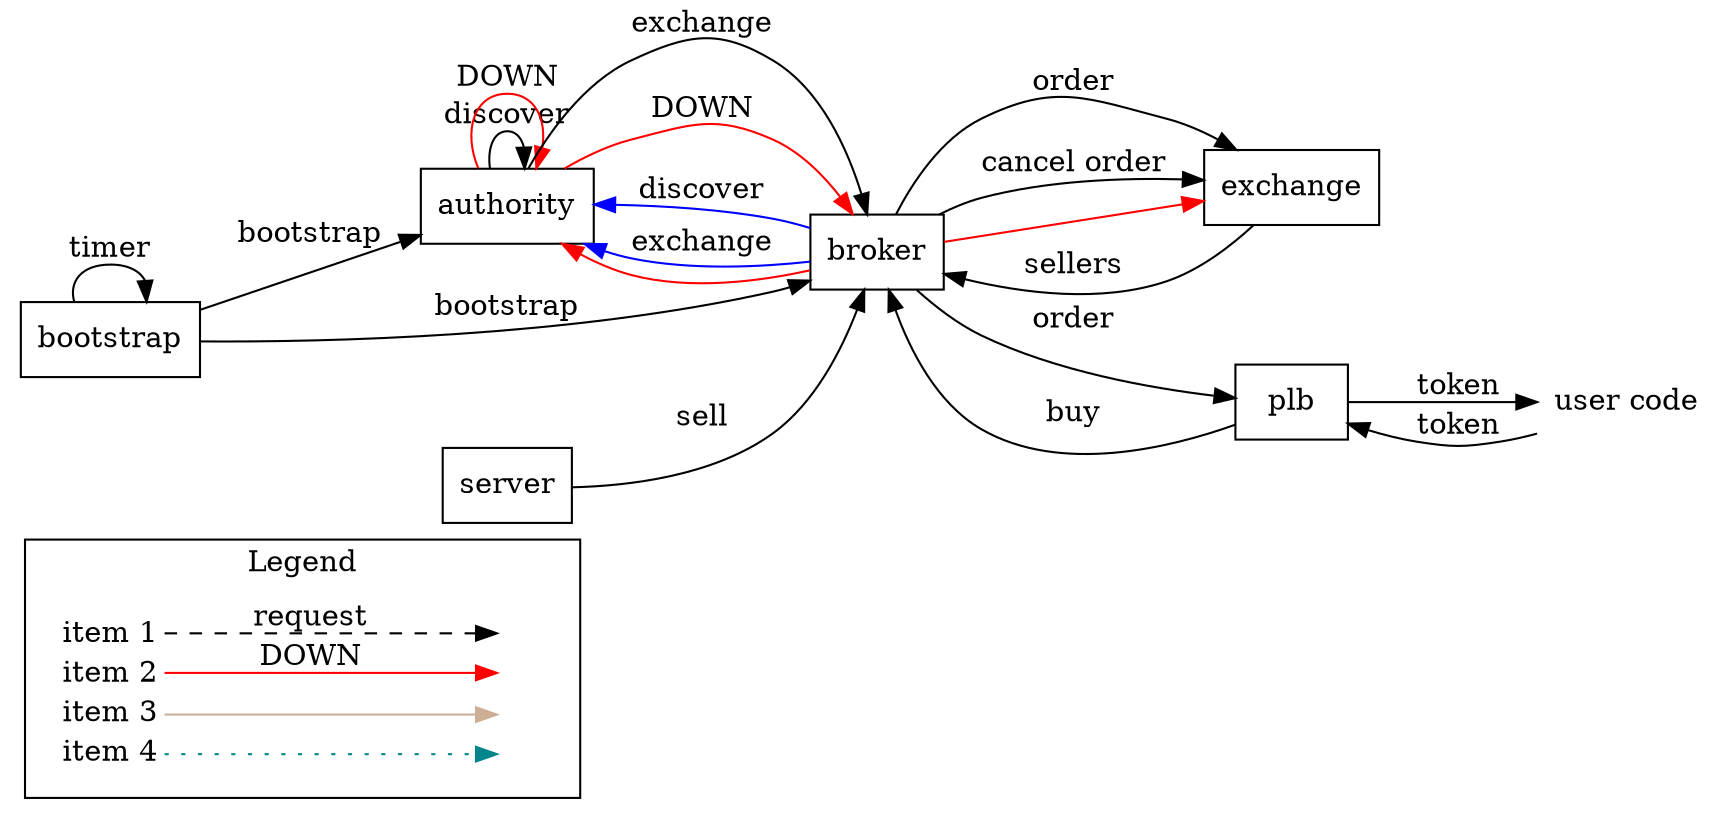 digraph G {
  rankdir=LR
  node [shape=plaintext]
  subgraph cluster_01 {
    label = "Legend";
    key [label=<<table border="0" cellpadding="2" cellspacing="0" cellborder="0">
    <tr><td align="right" port="i1">item 1</td></tr>
    <tr><td align="right" port="i2">item 2</td></tr>
    <tr><td align="right" port="i3">item 3</td></tr>
    <tr><td align="right" port="i4">item 4</td></tr>
    </table>>]
    key2 [label=<<table border="0" cellpadding="2" cellspacing="0" cellborder="0">
    <tr><td port="i1">&nbsp;</td></tr>
    <tr><td port="i2">&nbsp;</td></tr>
    <tr><td port="i3">&nbsp;</td></tr>
    <tr><td port="i4">&nbsp;</td></tr>
    </table>>]
    key:i1:e -> key2:i1:w [style=dashed, label = "request"]
    key:i2:e -> key2:i2:w [color=red, label = "DOWN"]
    key:i3:e -> key2:i3:w [color=peachpuff3]
    key:i4:e -> key2:i4:w [color=turquoise4, style=dotted]
  }

    bootstrap [shape = box];
    bootstrap -> bootstrap [label = "timer"];
    bootstrap -> authority [label = "bootstrap"];
    bootstrap -> broker [label = "bootstrap"];

    authority [shape = box];
    authority -> authority [label = "discover"];
    authority -> broker [label = "exchange"];
    authority -> broker [label = "DOWN", color = red];
    authority -> authority [label = "DOWN", color = red];

    exchange [shape = box];
    exchange -> broker [label = "sellers"];

    broker [shape = box];
    broker -> authority [label = "discover", color = blue];
    broker -> authority [label = "exchange", color = blue];
    broker -> authority [color = red];
    broker -> exchange [label = "order"];
    broker -> exchange [label = "cancel order"];
    broker -> exchange [color = red];
    broker -> plb [label = "order"];

    plb [shape = box];
    plb -> broker [label = "buy"];
    plb -> code [label = "token"]

    server [shape = box];
    server -> broker [label = "sell"];

    code [label = "user code"];
    code -> plb [label = "token"];
}
